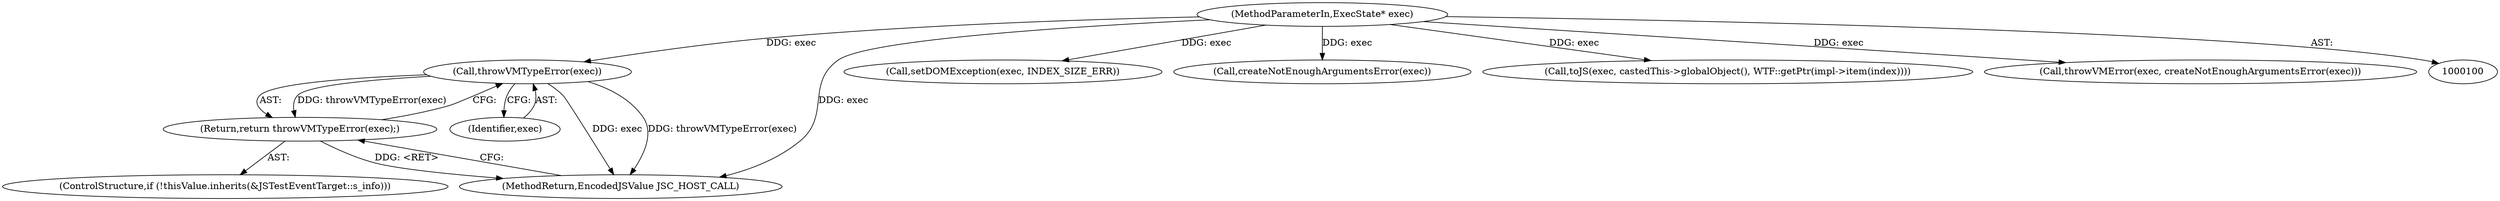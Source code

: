 digraph "0_Chrome_b944f670bb7a8a919daac497a4ea0536c954c201_14@pointer" {
"1000113" [label="(Call,throwVMTypeError(exec))"];
"1000101" [label="(MethodParameterIn,ExecState* exec)"];
"1000112" [label="(Return,return throwVMTypeError(exec);)"];
"1000114" [label="(Identifier,exec)"];
"1000113" [label="(Call,throwVMTypeError(exec))"];
"1000165" [label="(MethodReturn,EncodedJSValue JSC_HOST_CALL)"];
"1000142" [label="(Call,setDOMException(exec, INDEX_SIZE_ERR))"];
"1000101" [label="(MethodParameterIn,ExecState* exec)"];
"1000134" [label="(Call,createNotEnoughArgumentsError(exec))"];
"1000156" [label="(Call,toJS(exec, castedThis->globalObject(), WTF::getPtr(impl->item(index))))"];
"1000112" [label="(Return,return throwVMTypeError(exec);)"];
"1000107" [label="(ControlStructure,if (!thisValue.inherits(&JSTestEventTarget::s_info)))"];
"1000132" [label="(Call,throwVMError(exec, createNotEnoughArgumentsError(exec)))"];
"1000113" -> "1000112"  [label="AST: "];
"1000113" -> "1000114"  [label="CFG: "];
"1000114" -> "1000113"  [label="AST: "];
"1000112" -> "1000113"  [label="CFG: "];
"1000113" -> "1000165"  [label="DDG: exec"];
"1000113" -> "1000165"  [label="DDG: throwVMTypeError(exec)"];
"1000113" -> "1000112"  [label="DDG: throwVMTypeError(exec)"];
"1000101" -> "1000113"  [label="DDG: exec"];
"1000101" -> "1000100"  [label="AST: "];
"1000101" -> "1000165"  [label="DDG: exec"];
"1000101" -> "1000132"  [label="DDG: exec"];
"1000101" -> "1000134"  [label="DDG: exec"];
"1000101" -> "1000142"  [label="DDG: exec"];
"1000101" -> "1000156"  [label="DDG: exec"];
"1000112" -> "1000107"  [label="AST: "];
"1000165" -> "1000112"  [label="CFG: "];
"1000112" -> "1000165"  [label="DDG: <RET>"];
}
